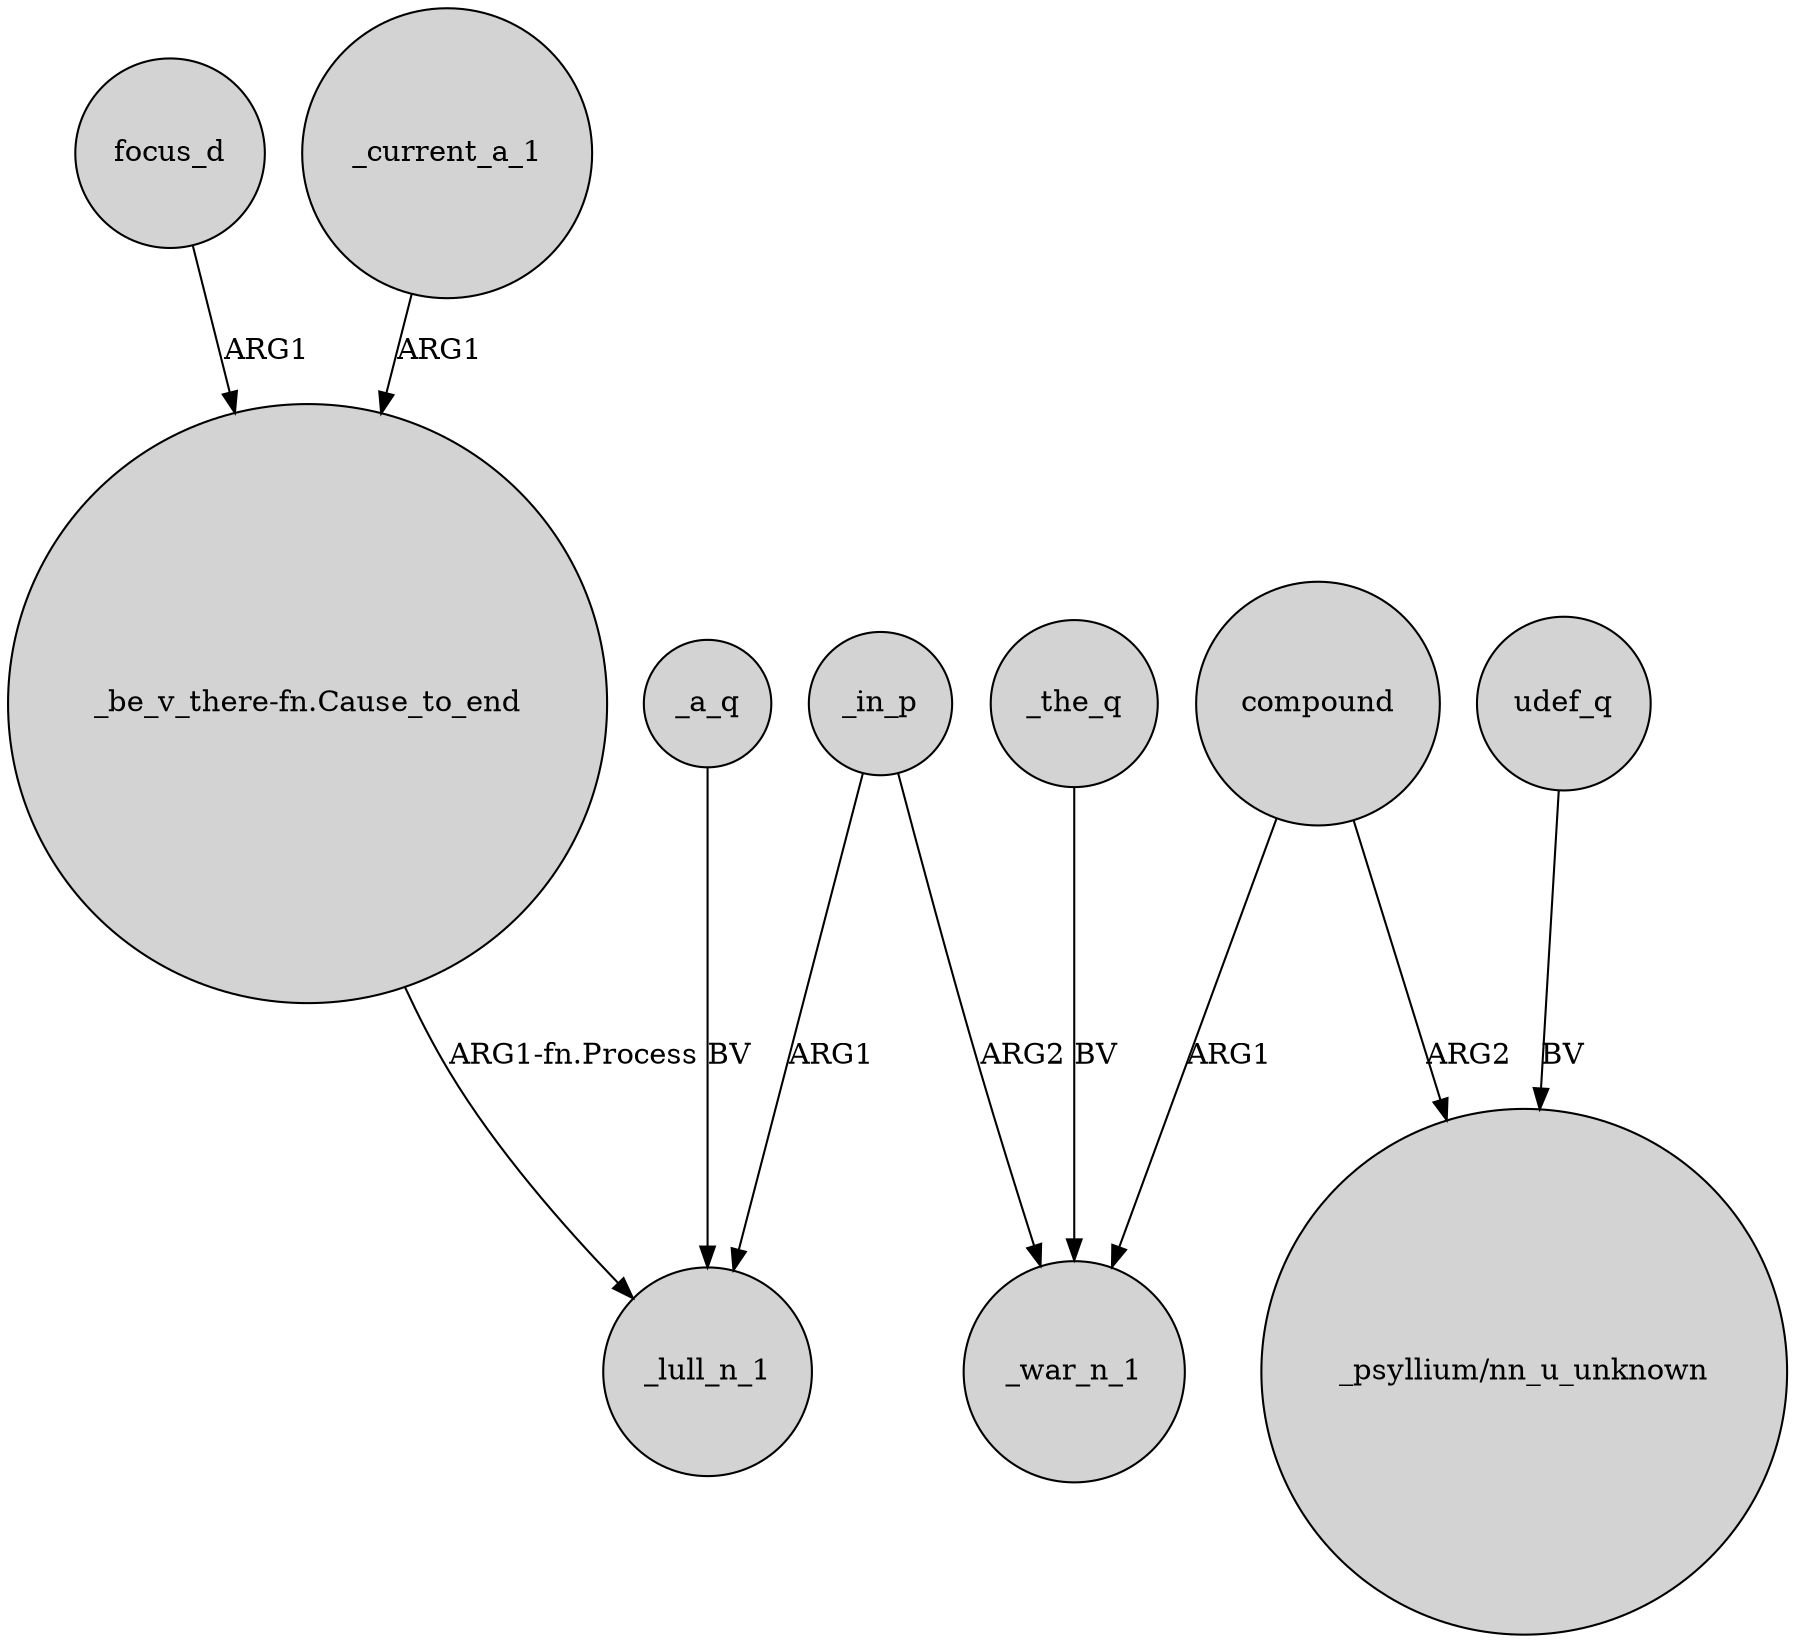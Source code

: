 digraph {
	node [shape=circle style=filled]
	focus_d -> "_be_v_there-fn.Cause_to_end" [label=ARG1]
	_the_q -> _war_n_1 [label=BV]
	_in_p -> _war_n_1 [label=ARG2]
	_a_q -> _lull_n_1 [label=BV]
	compound -> _war_n_1 [label=ARG1]
	compound -> "_psyllium/nn_u_unknown" [label=ARG2]
	"_be_v_there-fn.Cause_to_end" -> _lull_n_1 [label="ARG1-fn.Process"]
	_current_a_1 -> "_be_v_there-fn.Cause_to_end" [label=ARG1]
	_in_p -> _lull_n_1 [label=ARG1]
	udef_q -> "_psyllium/nn_u_unknown" [label=BV]
}
